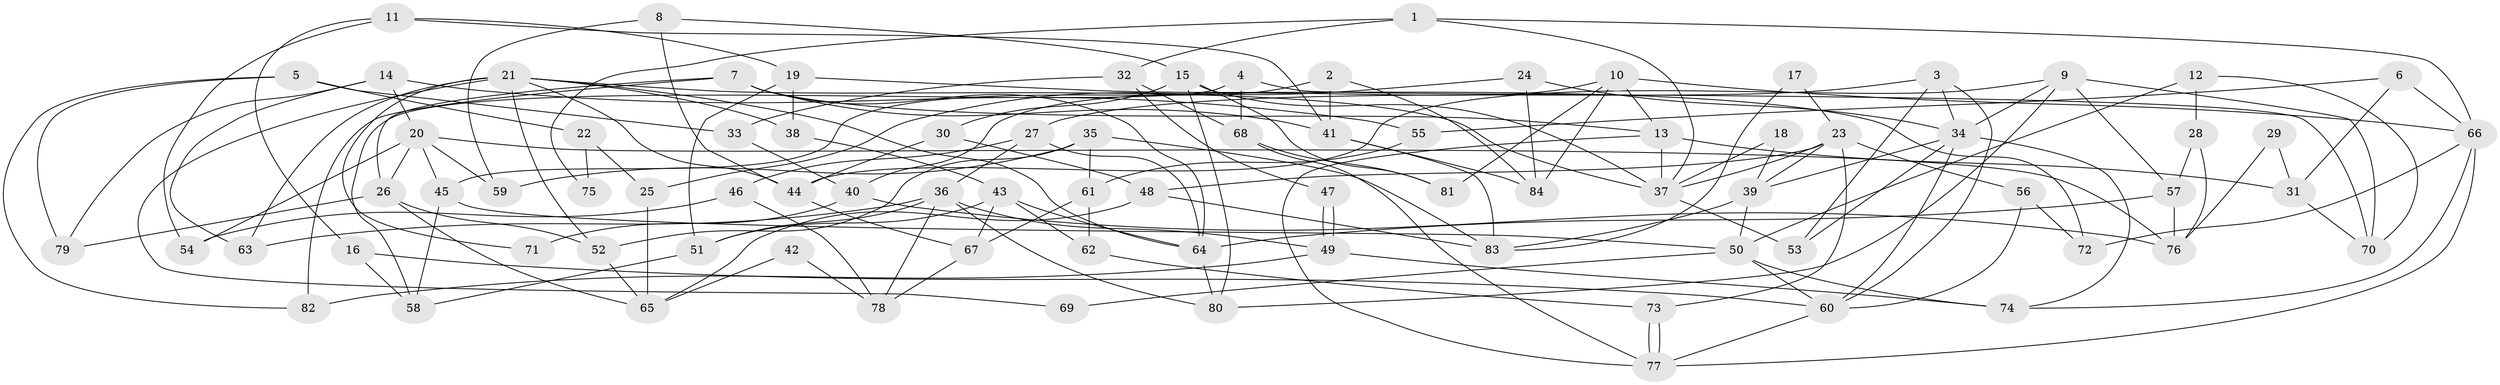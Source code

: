 // coarse degree distribution, {4: 0.19047619047619047, 11: 0.023809523809523808, 7: 0.09523809523809523, 14: 0.023809523809523808, 9: 0.023809523809523808, 5: 0.047619047619047616, 8: 0.09523809523809523, 3: 0.30952380952380953, 13: 0.023809523809523808, 6: 0.07142857142857142, 2: 0.09523809523809523}
// Generated by graph-tools (version 1.1) at 2025/51/03/04/25 22:51:08]
// undirected, 84 vertices, 168 edges
graph export_dot {
  node [color=gray90,style=filled];
  1;
  2;
  3;
  4;
  5;
  6;
  7;
  8;
  9;
  10;
  11;
  12;
  13;
  14;
  15;
  16;
  17;
  18;
  19;
  20;
  21;
  22;
  23;
  24;
  25;
  26;
  27;
  28;
  29;
  30;
  31;
  32;
  33;
  34;
  35;
  36;
  37;
  38;
  39;
  40;
  41;
  42;
  43;
  44;
  45;
  46;
  47;
  48;
  49;
  50;
  51;
  52;
  53;
  54;
  55;
  56;
  57;
  58;
  59;
  60;
  61;
  62;
  63;
  64;
  65;
  66;
  67;
  68;
  69;
  70;
  71;
  72;
  73;
  74;
  75;
  76;
  77;
  78;
  79;
  80;
  81;
  82;
  83;
  84;
  1 -- 66;
  1 -- 37;
  1 -- 32;
  1 -- 75;
  2 -- 45;
  2 -- 41;
  2 -- 84;
  3 -- 60;
  3 -- 53;
  3 -- 27;
  3 -- 34;
  4 -- 58;
  4 -- 68;
  4 -- 70;
  5 -- 33;
  5 -- 82;
  5 -- 22;
  5 -- 79;
  6 -- 31;
  6 -- 66;
  6 -- 55;
  7 -- 64;
  7 -- 26;
  7 -- 13;
  7 -- 41;
  7 -- 82;
  8 -- 44;
  8 -- 15;
  8 -- 59;
  9 -- 80;
  9 -- 34;
  9 -- 44;
  9 -- 57;
  9 -- 70;
  10 -- 84;
  10 -- 13;
  10 -- 40;
  10 -- 66;
  10 -- 81;
  11 -- 54;
  11 -- 41;
  11 -- 16;
  11 -- 19;
  12 -- 70;
  12 -- 28;
  12 -- 50;
  13 -- 77;
  13 -- 31;
  13 -- 37;
  14 -- 20;
  14 -- 55;
  14 -- 63;
  14 -- 79;
  15 -- 37;
  15 -- 80;
  15 -- 30;
  15 -- 81;
  16 -- 60;
  16 -- 58;
  17 -- 83;
  17 -- 23;
  18 -- 37;
  18 -- 39;
  19 -- 38;
  19 -- 51;
  19 -- 72;
  20 -- 26;
  20 -- 59;
  20 -- 45;
  20 -- 54;
  20 -- 76;
  21 -- 37;
  21 -- 63;
  21 -- 38;
  21 -- 44;
  21 -- 52;
  21 -- 64;
  21 -- 69;
  21 -- 71;
  22 -- 25;
  22 -- 75;
  23 -- 39;
  23 -- 73;
  23 -- 37;
  23 -- 48;
  23 -- 56;
  24 -- 84;
  24 -- 34;
  24 -- 25;
  25 -- 65;
  26 -- 79;
  26 -- 52;
  26 -- 65;
  27 -- 36;
  27 -- 46;
  27 -- 64;
  28 -- 76;
  28 -- 57;
  29 -- 31;
  29 -- 76;
  30 -- 44;
  30 -- 48;
  31 -- 70;
  32 -- 68;
  32 -- 33;
  32 -- 47;
  33 -- 40;
  34 -- 60;
  34 -- 39;
  34 -- 53;
  34 -- 74;
  35 -- 83;
  35 -- 52;
  35 -- 59;
  35 -- 61;
  36 -- 51;
  36 -- 49;
  36 -- 63;
  36 -- 78;
  36 -- 80;
  37 -- 53;
  38 -- 43;
  39 -- 50;
  39 -- 83;
  40 -- 76;
  40 -- 71;
  41 -- 83;
  41 -- 84;
  42 -- 78;
  42 -- 65;
  43 -- 64;
  43 -- 51;
  43 -- 62;
  43 -- 67;
  44 -- 67;
  45 -- 50;
  45 -- 58;
  46 -- 78;
  46 -- 54;
  47 -- 49;
  47 -- 49;
  48 -- 65;
  48 -- 83;
  49 -- 74;
  49 -- 82;
  50 -- 74;
  50 -- 60;
  50 -- 69;
  51 -- 58;
  52 -- 65;
  55 -- 61;
  56 -- 72;
  56 -- 60;
  57 -- 64;
  57 -- 76;
  60 -- 77;
  61 -- 67;
  61 -- 62;
  62 -- 73;
  64 -- 80;
  66 -- 77;
  66 -- 72;
  66 -- 74;
  67 -- 78;
  68 -- 77;
  68 -- 81;
  73 -- 77;
  73 -- 77;
}
